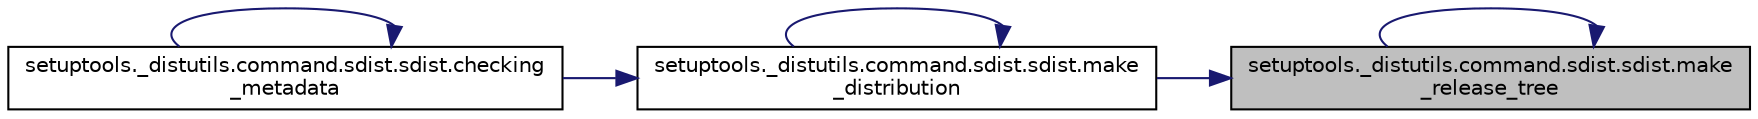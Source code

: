 digraph "setuptools._distutils.command.sdist.sdist.make_release_tree"
{
 // LATEX_PDF_SIZE
  edge [fontname="Helvetica",fontsize="10",labelfontname="Helvetica",labelfontsize="10"];
  node [fontname="Helvetica",fontsize="10",shape=record];
  rankdir="RL";
  Node1 [label="setuptools._distutils.command.sdist.sdist.make\l_release_tree",height=0.2,width=0.4,color="black", fillcolor="grey75", style="filled", fontcolor="black",tooltip=" "];
  Node1 -> Node2 [dir="back",color="midnightblue",fontsize="10",style="solid",fontname="Helvetica"];
  Node2 [label="setuptools._distutils.command.sdist.sdist.make\l_distribution",height=0.2,width=0.4,color="black", fillcolor="white", style="filled",URL="$d1/dd7/classsetuptools_1_1__distutils_1_1command_1_1sdist_1_1sdist.html#ab640b8df57981d192ceeee9100e34c86",tooltip=" "];
  Node2 -> Node3 [dir="back",color="midnightblue",fontsize="10",style="solid",fontname="Helvetica"];
  Node3 [label="setuptools._distutils.command.sdist.sdist.checking\l_metadata",height=0.2,width=0.4,color="black", fillcolor="white", style="filled",URL="$d1/dd7/classsetuptools_1_1__distutils_1_1command_1_1sdist_1_1sdist.html#a5d4fd7cfb6001724ed1c00e5b45c5fb6",tooltip=" "];
  Node3 -> Node3 [dir="back",color="midnightblue",fontsize="10",style="solid",fontname="Helvetica"];
  Node2 -> Node2 [dir="back",color="midnightblue",fontsize="10",style="solid",fontname="Helvetica"];
  Node1 -> Node1 [dir="back",color="midnightblue",fontsize="10",style="solid",fontname="Helvetica"];
}
